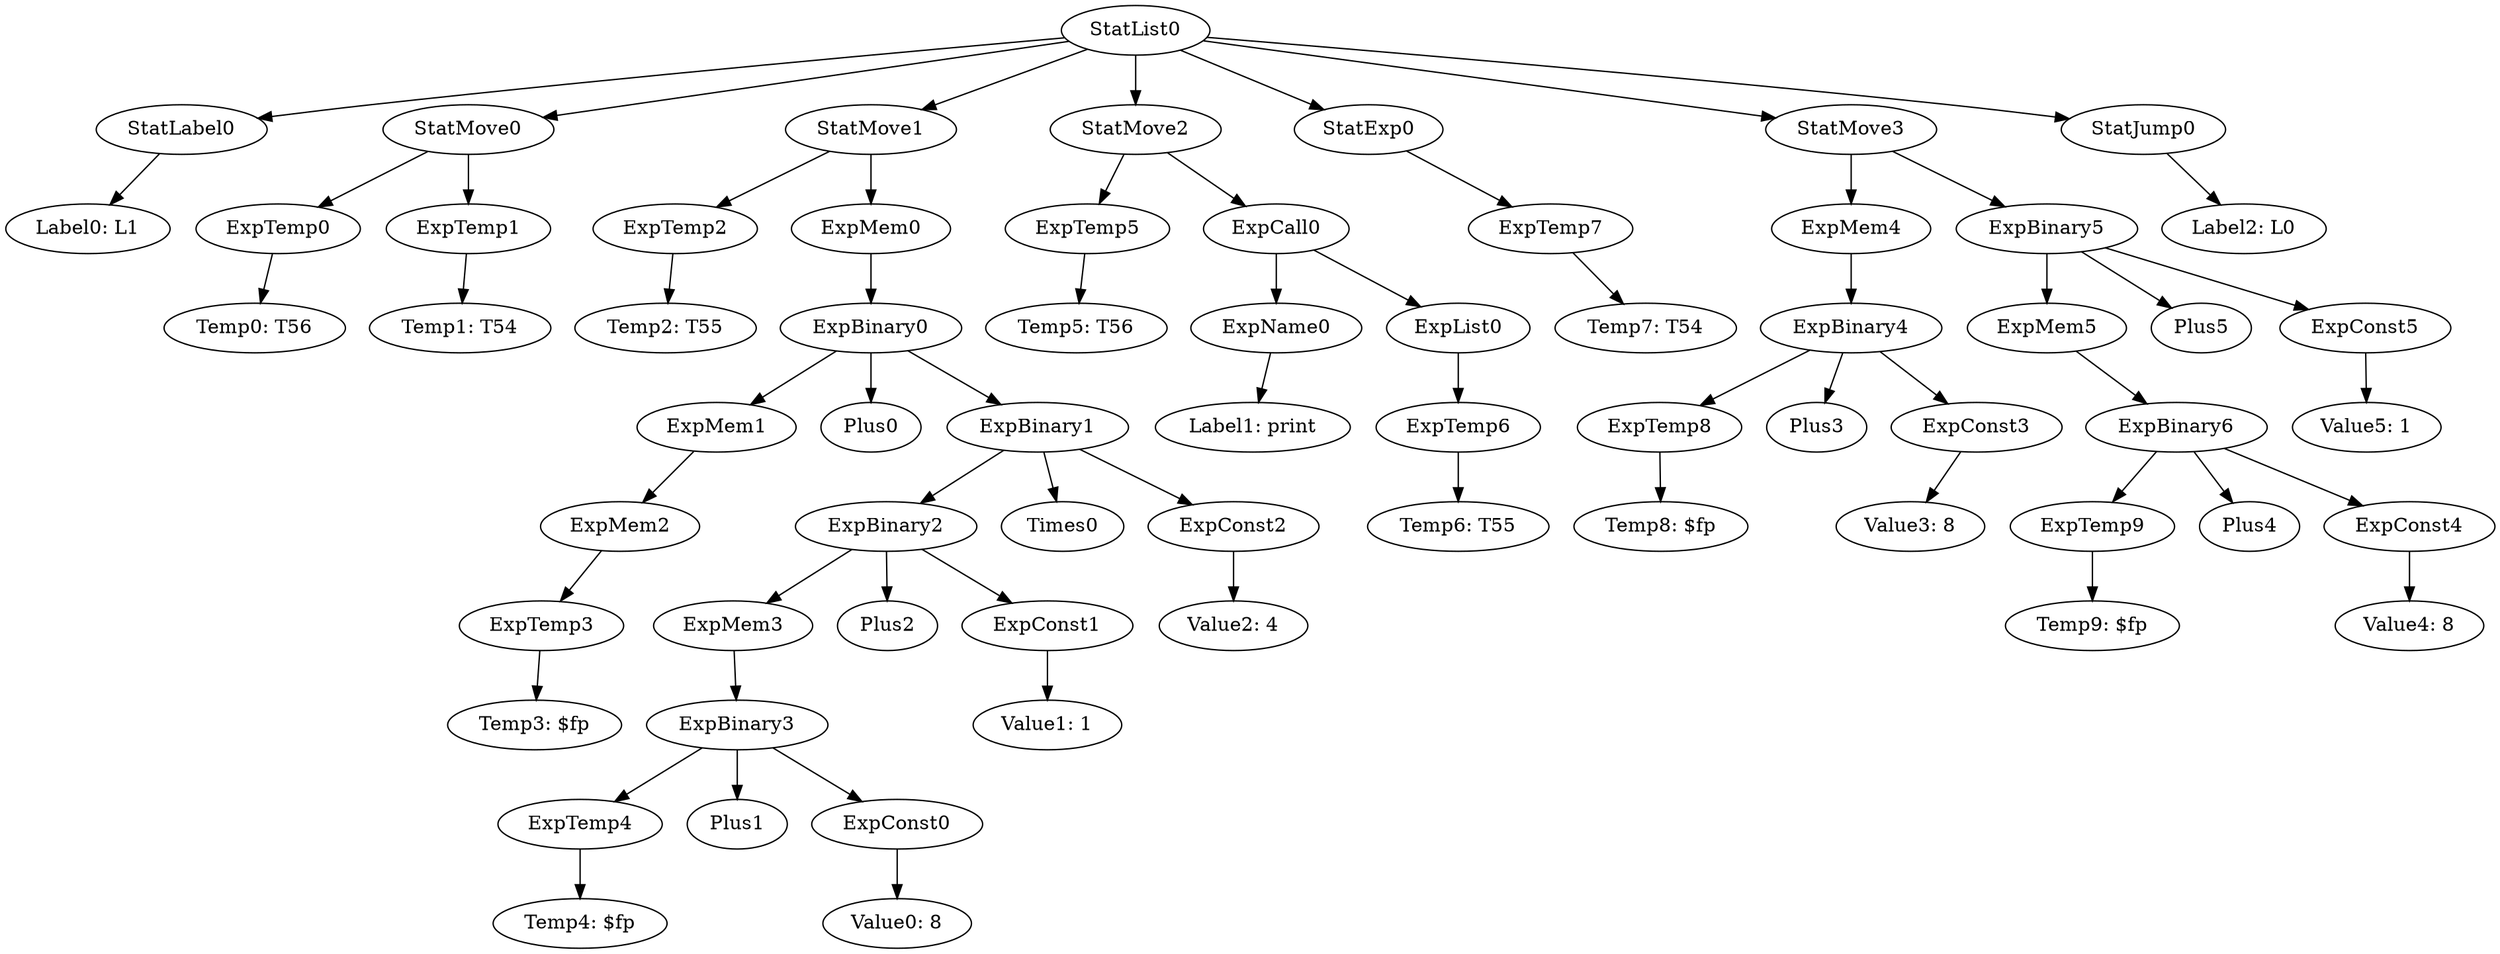 digraph {
	ordering = out;
	ExpBinary5 -> ExpMem5;
	ExpBinary5 -> Plus5;
	ExpBinary5 -> ExpConst5;
	ExpTemp9 -> "Temp9: $fp";
	StatMove3 -> ExpMem4;
	StatMove3 -> ExpBinary5;
	ExpConst3 -> "Value3: 8";
	ExpBinary4 -> ExpTemp8;
	ExpBinary4 -> Plus3;
	ExpBinary4 -> ExpConst3;
	ExpConst4 -> "Value4: 8";
	StatExp0 -> ExpTemp7;
	ExpList0 -> ExpTemp6;
	ExpTemp6 -> "Temp6: T55";
	ExpName0 -> "Label1: print";
	ExpMem1 -> ExpMem2;
	ExpConst0 -> "Value0: 8";
	StatJump0 -> "Label2: L0";
	ExpCall0 -> ExpName0;
	ExpCall0 -> ExpList0;
	ExpMem2 -> ExpTemp3;
	ExpTemp0 -> "Temp0: T56";
	ExpConst5 -> "Value5: 1";
	ExpBinary3 -> ExpTemp4;
	ExpBinary3 -> Plus1;
	ExpBinary3 -> ExpConst0;
	ExpMem5 -> ExpBinary6;
	ExpTemp8 -> "Temp8: $fp";
	StatMove1 -> ExpTemp2;
	StatMove1 -> ExpMem0;
	ExpConst1 -> "Value1: 1";
	ExpTemp3 -> "Temp3: $fp";
	ExpTemp2 -> "Temp2: T55";
	StatMove2 -> ExpTemp5;
	StatMove2 -> ExpCall0;
	StatLabel0 -> "Label0: L1";
	StatList0 -> StatLabel0;
	StatList0 -> StatMove0;
	StatList0 -> StatMove1;
	StatList0 -> StatMove2;
	StatList0 -> StatExp0;
	StatList0 -> StatMove3;
	StatList0 -> StatJump0;
	StatMove0 -> ExpTemp0;
	StatMove0 -> ExpTemp1;
	ExpMem4 -> ExpBinary4;
	ExpBinary0 -> ExpMem1;
	ExpBinary0 -> Plus0;
	ExpBinary0 -> ExpBinary1;
	ExpTemp7 -> "Temp7: T54";
	ExpTemp4 -> "Temp4: $fp";
	ExpBinary2 -> ExpMem3;
	ExpBinary2 -> Plus2;
	ExpBinary2 -> ExpConst1;
	ExpMem3 -> ExpBinary3;
	ExpBinary1 -> ExpBinary2;
	ExpBinary1 -> Times0;
	ExpBinary1 -> ExpConst2;
	ExpBinary6 -> ExpTemp9;
	ExpBinary6 -> Plus4;
	ExpBinary6 -> ExpConst4;
	ExpMem0 -> ExpBinary0;
	ExpConst2 -> "Value2: 4";
	ExpTemp1 -> "Temp1: T54";
	ExpTemp5 -> "Temp5: T56";
}

